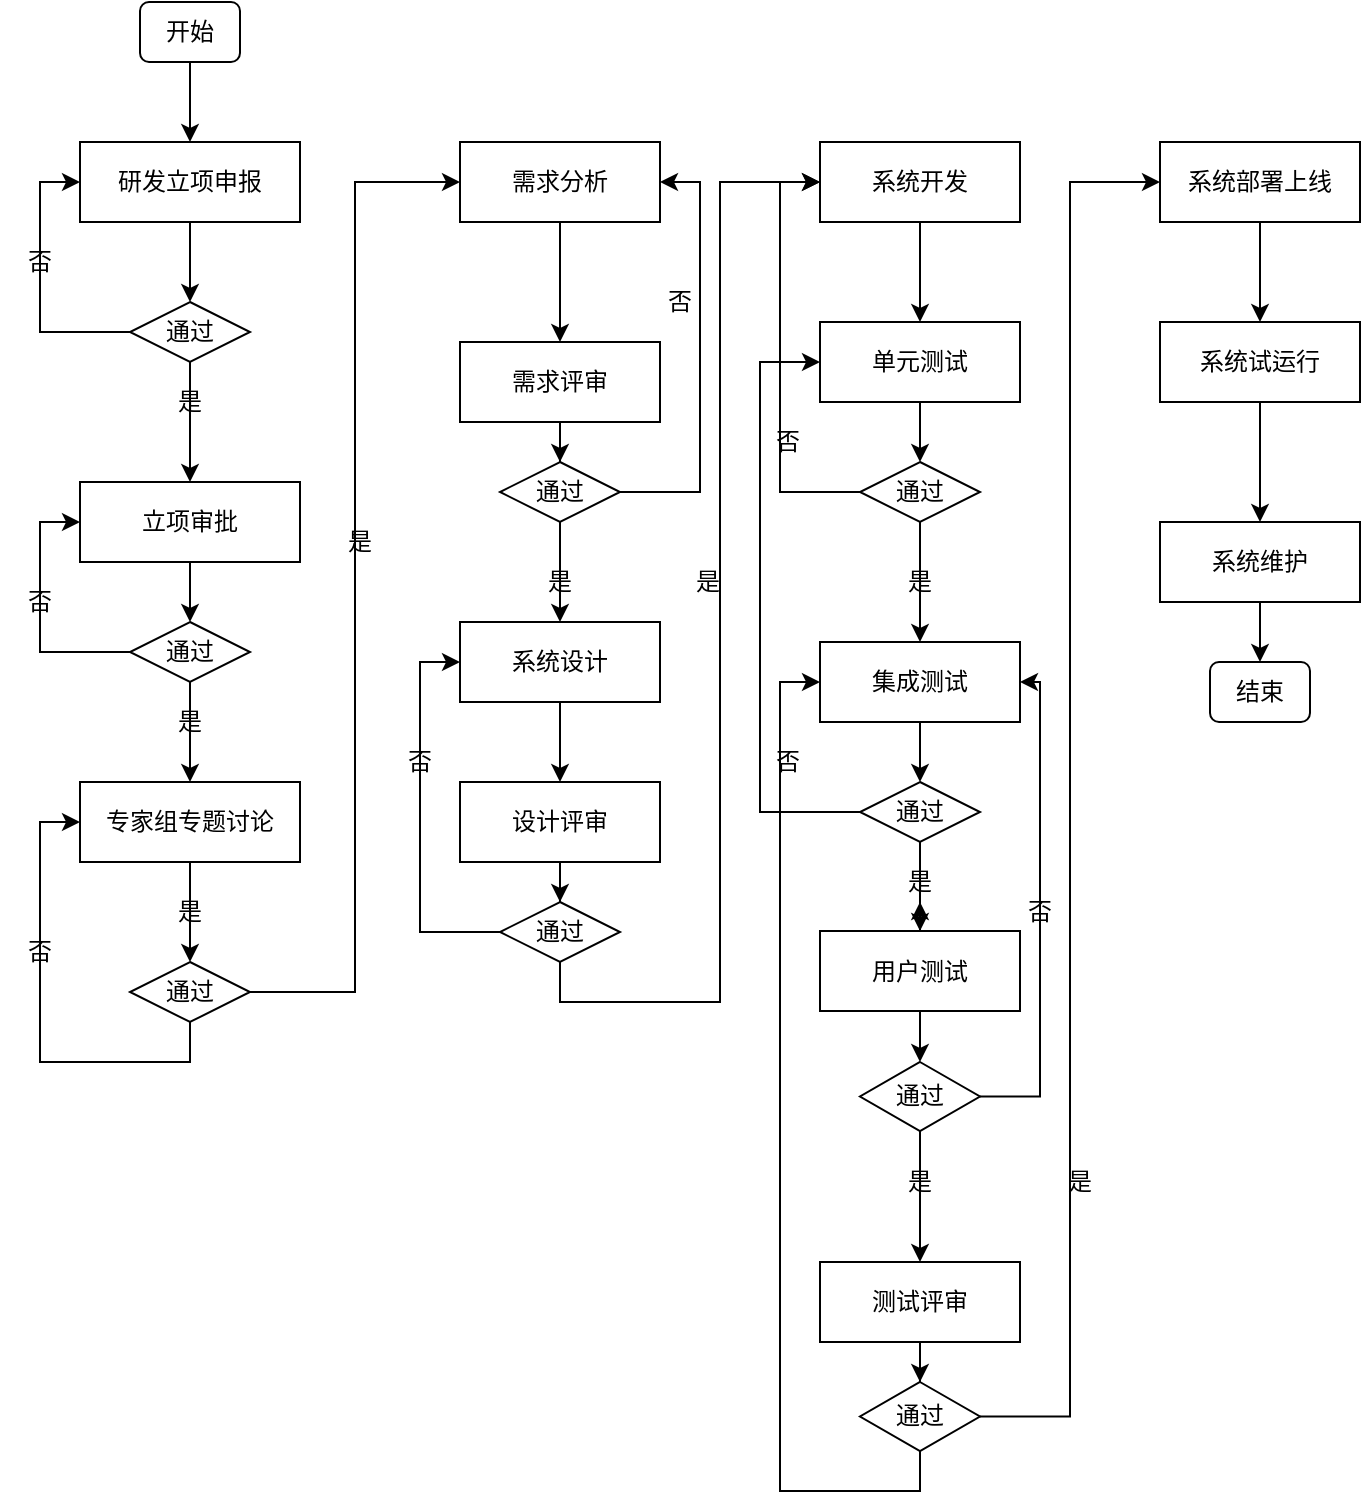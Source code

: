 <mxfile version="13.11.0" type="github"><diagram id="_vjVYpd9xVc92WUcGVZT" name="Page-1"><mxGraphModel dx="1182" dy="732" grid="1" gridSize="10" guides="1" tooltips="1" connect="1" arrows="1" fold="1" page="1" pageScale="1" pageWidth="827" pageHeight="1169" math="0" shadow="0"><root><mxCell id="0"/><mxCell id="1" parent="0"/><mxCell id="ZW1-L18LHJdF4zScmKe0-21" value="" style="edgeStyle=orthogonalEdgeStyle;rounded=0;orthogonalLoop=1;jettySize=auto;html=1;" edge="1" parent="1" source="ZW1-L18LHJdF4zScmKe0-1" target="ZW1-L18LHJdF4zScmKe0-3"><mxGeometry relative="1" as="geometry"/></mxCell><mxCell id="ZW1-L18LHJdF4zScmKe0-1" value="开始" style="rounded=1;whiteSpace=wrap;html=1;" vertex="1" parent="1"><mxGeometry x="70" y="130" width="50" height="30" as="geometry"/></mxCell><mxCell id="ZW1-L18LHJdF4zScmKe0-22" value="" style="edgeStyle=orthogonalEdgeStyle;rounded=0;orthogonalLoop=1;jettySize=auto;html=1;" edge="1" parent="1" source="ZW1-L18LHJdF4zScmKe0-3" target="ZW1-L18LHJdF4zScmKe0-19"><mxGeometry relative="1" as="geometry"/></mxCell><mxCell id="ZW1-L18LHJdF4zScmKe0-3" value="研发立项申报" style="rounded=0;whiteSpace=wrap;html=1;" vertex="1" parent="1"><mxGeometry x="40" y="200" width="110" height="40" as="geometry"/></mxCell><mxCell id="ZW1-L18LHJdF4zScmKe0-28" value="" style="edgeStyle=orthogonalEdgeStyle;rounded=0;orthogonalLoop=1;jettySize=auto;html=1;" edge="1" parent="1" source="ZW1-L18LHJdF4zScmKe0-4" target="ZW1-L18LHJdF4zScmKe0-27"><mxGeometry relative="1" as="geometry"><Array as="points"><mxPoint x="95" y="580"/><mxPoint x="95" y="580"/></Array></mxGeometry></mxCell><mxCell id="ZW1-L18LHJdF4zScmKe0-4" value="专家组专题讨论" style="rounded=0;whiteSpace=wrap;html=1;" vertex="1" parent="1"><mxGeometry x="40" y="520" width="110" height="40" as="geometry"/></mxCell><mxCell id="ZW1-L18LHJdF4zScmKe0-38" style="edgeStyle=orthogonalEdgeStyle;rounded=0;orthogonalLoop=1;jettySize=auto;html=1;entryX=0.5;entryY=0;entryDx=0;entryDy=0;" edge="1" parent="1" source="ZW1-L18LHJdF4zScmKe0-5" target="ZW1-L18LHJdF4zScmKe0-7"><mxGeometry relative="1" as="geometry"/></mxCell><mxCell id="ZW1-L18LHJdF4zScmKe0-5" value="需求分析" style="rounded=0;whiteSpace=wrap;html=1;" vertex="1" parent="1"><mxGeometry x="230" y="200" width="100" height="40" as="geometry"/></mxCell><mxCell id="ZW1-L18LHJdF4zScmKe0-25" value="" style="edgeStyle=orthogonalEdgeStyle;rounded=0;orthogonalLoop=1;jettySize=auto;html=1;" edge="1" parent="1" source="ZW1-L18LHJdF4zScmKe0-6" target="ZW1-L18LHJdF4zScmKe0-20"><mxGeometry relative="1" as="geometry"/></mxCell><mxCell id="ZW1-L18LHJdF4zScmKe0-6" value="立项审批" style="rounded=0;whiteSpace=wrap;html=1;" vertex="1" parent="1"><mxGeometry x="40" y="370" width="110" height="40" as="geometry"/></mxCell><mxCell id="ZW1-L18LHJdF4zScmKe0-41" value="" style="edgeStyle=orthogonalEdgeStyle;rounded=0;orthogonalLoop=1;jettySize=auto;html=1;" edge="1" parent="1" source="ZW1-L18LHJdF4zScmKe0-7" target="ZW1-L18LHJdF4zScmKe0-39"><mxGeometry relative="1" as="geometry"/></mxCell><mxCell id="ZW1-L18LHJdF4zScmKe0-7" value="需求评审" style="rounded=0;whiteSpace=wrap;html=1;" vertex="1" parent="1"><mxGeometry x="230" y="300" width="100" height="40" as="geometry"/></mxCell><mxCell id="ZW1-L18LHJdF4zScmKe0-44" value="" style="edgeStyle=orthogonalEdgeStyle;rounded=0;orthogonalLoop=1;jettySize=auto;html=1;" edge="1" parent="1" source="ZW1-L18LHJdF4zScmKe0-8" target="ZW1-L18LHJdF4zScmKe0-9"><mxGeometry relative="1" as="geometry"/></mxCell><mxCell id="ZW1-L18LHJdF4zScmKe0-8" value="系统设计" style="rounded=0;whiteSpace=wrap;html=1;" vertex="1" parent="1"><mxGeometry x="230" y="440" width="100" height="40" as="geometry"/></mxCell><mxCell id="ZW1-L18LHJdF4zScmKe0-46" value="" style="edgeStyle=orthogonalEdgeStyle;rounded=0;orthogonalLoop=1;jettySize=auto;html=1;" edge="1" parent="1" source="ZW1-L18LHJdF4zScmKe0-9" target="ZW1-L18LHJdF4zScmKe0-45"><mxGeometry relative="1" as="geometry"/></mxCell><mxCell id="ZW1-L18LHJdF4zScmKe0-9" value="设计评审" style="rounded=0;whiteSpace=wrap;html=1;" vertex="1" parent="1"><mxGeometry x="230" y="520" width="100" height="40" as="geometry"/></mxCell><mxCell id="ZW1-L18LHJdF4zScmKe0-53" value="" style="edgeStyle=orthogonalEdgeStyle;rounded=0;orthogonalLoop=1;jettySize=auto;html=1;" edge="1" parent="1" source="ZW1-L18LHJdF4zScmKe0-10" target="ZW1-L18LHJdF4zScmKe0-52"><mxGeometry relative="1" as="geometry"/></mxCell><mxCell id="ZW1-L18LHJdF4zScmKe0-10" value="集成测试" style="rounded=0;whiteSpace=wrap;html=1;" vertex="1" parent="1"><mxGeometry x="410" y="450" width="100" height="40" as="geometry"/></mxCell><mxCell id="ZW1-L18LHJdF4zScmKe0-50" value="" style="edgeStyle=orthogonalEdgeStyle;rounded=0;orthogonalLoop=1;jettySize=auto;html=1;" edge="1" parent="1" source="ZW1-L18LHJdF4zScmKe0-11" target="ZW1-L18LHJdF4zScmKe0-49"><mxGeometry relative="1" as="geometry"/></mxCell><mxCell id="ZW1-L18LHJdF4zScmKe0-11" value="单元测试" style="rounded=0;whiteSpace=wrap;html=1;" vertex="1" parent="1"><mxGeometry x="410" y="290" width="100" height="40" as="geometry"/></mxCell><mxCell id="ZW1-L18LHJdF4zScmKe0-48" value="" style="edgeStyle=orthogonalEdgeStyle;rounded=0;orthogonalLoop=1;jettySize=auto;html=1;" edge="1" parent="1" source="ZW1-L18LHJdF4zScmKe0-12" target="ZW1-L18LHJdF4zScmKe0-11"><mxGeometry relative="1" as="geometry"/></mxCell><mxCell id="ZW1-L18LHJdF4zScmKe0-12" value="系统开发" style="rounded=0;whiteSpace=wrap;html=1;" vertex="1" parent="1"><mxGeometry x="410" y="200" width="100" height="40" as="geometry"/></mxCell><mxCell id="ZW1-L18LHJdF4zScmKe0-56" value="" style="edgeStyle=orthogonalEdgeStyle;rounded=0;orthogonalLoop=1;jettySize=auto;html=1;" edge="1" parent="1" source="ZW1-L18LHJdF4zScmKe0-14" target="ZW1-L18LHJdF4zScmKe0-55"><mxGeometry relative="1" as="geometry"/></mxCell><mxCell id="ZW1-L18LHJdF4zScmKe0-60" value="" style="edgeStyle=orthogonalEdgeStyle;rounded=0;orthogonalLoop=1;jettySize=auto;html=1;" edge="1" parent="1" source="ZW1-L18LHJdF4zScmKe0-14" target="ZW1-L18LHJdF4zScmKe0-59"><mxGeometry relative="1" as="geometry"/></mxCell><mxCell id="ZW1-L18LHJdF4zScmKe0-14" value="用户测试" style="rounded=0;whiteSpace=wrap;html=1;" vertex="1" parent="1"><mxGeometry x="410" y="594.5" width="100" height="40" as="geometry"/></mxCell><mxCell id="ZW1-L18LHJdF4zScmKe0-63" value="" style="edgeStyle=orthogonalEdgeStyle;rounded=0;orthogonalLoop=1;jettySize=auto;html=1;" edge="1" parent="1" source="ZW1-L18LHJdF4zScmKe0-15" target="ZW1-L18LHJdF4zScmKe0-62"><mxGeometry relative="1" as="geometry"/></mxCell><mxCell id="ZW1-L18LHJdF4zScmKe0-15" value="测试评审" style="rounded=0;whiteSpace=wrap;html=1;" vertex="1" parent="1"><mxGeometry x="410" y="760" width="100" height="40" as="geometry"/></mxCell><mxCell id="ZW1-L18LHJdF4zScmKe0-66" value="" style="edgeStyle=orthogonalEdgeStyle;rounded=0;orthogonalLoop=1;jettySize=auto;html=1;" edge="1" parent="1" source="ZW1-L18LHJdF4zScmKe0-16" target="ZW1-L18LHJdF4zScmKe0-17"><mxGeometry relative="1" as="geometry"/></mxCell><mxCell id="ZW1-L18LHJdF4zScmKe0-16" value="系统部署上线" style="rounded=0;whiteSpace=wrap;html=1;" vertex="1" parent="1"><mxGeometry x="580" y="200" width="100" height="40" as="geometry"/></mxCell><mxCell id="ZW1-L18LHJdF4zScmKe0-67" value="" style="edgeStyle=orthogonalEdgeStyle;rounded=0;orthogonalLoop=1;jettySize=auto;html=1;" edge="1" parent="1" source="ZW1-L18LHJdF4zScmKe0-17" target="ZW1-L18LHJdF4zScmKe0-18"><mxGeometry relative="1" as="geometry"/></mxCell><mxCell id="ZW1-L18LHJdF4zScmKe0-17" value="系统试运行" style="rounded=0;whiteSpace=wrap;html=1;" vertex="1" parent="1"><mxGeometry x="580" y="290" width="100" height="40" as="geometry"/></mxCell><mxCell id="ZW1-L18LHJdF4zScmKe0-69" value="" style="edgeStyle=orthogonalEdgeStyle;rounded=0;orthogonalLoop=1;jettySize=auto;html=1;" edge="1" parent="1" source="ZW1-L18LHJdF4zScmKe0-18" target="ZW1-L18LHJdF4zScmKe0-68"><mxGeometry relative="1" as="geometry"/></mxCell><mxCell id="ZW1-L18LHJdF4zScmKe0-18" value="系统维护" style="rounded=0;whiteSpace=wrap;html=1;" vertex="1" parent="1"><mxGeometry x="580" y="390" width="100" height="40" as="geometry"/></mxCell><mxCell id="ZW1-L18LHJdF4zScmKe0-24" style="edgeStyle=orthogonalEdgeStyle;rounded=0;orthogonalLoop=1;jettySize=auto;html=1;entryX=0.5;entryY=0;entryDx=0;entryDy=0;" edge="1" parent="1" source="ZW1-L18LHJdF4zScmKe0-19" target="ZW1-L18LHJdF4zScmKe0-6"><mxGeometry relative="1" as="geometry"/></mxCell><mxCell id="ZW1-L18LHJdF4zScmKe0-73" style="edgeStyle=orthogonalEdgeStyle;rounded=0;orthogonalLoop=1;jettySize=auto;html=1;exitX=0;exitY=0.5;exitDx=0;exitDy=0;entryX=0;entryY=0.5;entryDx=0;entryDy=0;" edge="1" parent="1" source="ZW1-L18LHJdF4zScmKe0-19" target="ZW1-L18LHJdF4zScmKe0-3"><mxGeometry relative="1" as="geometry"/></mxCell><mxCell id="ZW1-L18LHJdF4zScmKe0-19" value="通过" style="rhombus;whiteSpace=wrap;html=1;" vertex="1" parent="1"><mxGeometry x="65" y="280" width="60" height="30" as="geometry"/></mxCell><mxCell id="ZW1-L18LHJdF4zScmKe0-26" value="" style="edgeStyle=orthogonalEdgeStyle;rounded=0;orthogonalLoop=1;jettySize=auto;html=1;" edge="1" parent="1" source="ZW1-L18LHJdF4zScmKe0-20" target="ZW1-L18LHJdF4zScmKe0-4"><mxGeometry relative="1" as="geometry"/></mxCell><mxCell id="ZW1-L18LHJdF4zScmKe0-74" style="edgeStyle=orthogonalEdgeStyle;rounded=0;orthogonalLoop=1;jettySize=auto;html=1;exitX=0;exitY=0.5;exitDx=0;exitDy=0;entryX=0;entryY=0.5;entryDx=0;entryDy=0;" edge="1" parent="1" source="ZW1-L18LHJdF4zScmKe0-20" target="ZW1-L18LHJdF4zScmKe0-6"><mxGeometry relative="1" as="geometry"/></mxCell><mxCell id="ZW1-L18LHJdF4zScmKe0-20" value="通过" style="rhombus;whiteSpace=wrap;html=1;" vertex="1" parent="1"><mxGeometry x="65" y="440" width="60" height="30" as="geometry"/></mxCell><mxCell id="ZW1-L18LHJdF4zScmKe0-35" style="edgeStyle=orthogonalEdgeStyle;rounded=0;orthogonalLoop=1;jettySize=auto;html=1;entryX=0;entryY=0.5;entryDx=0;entryDy=0;" edge="1" parent="1" source="ZW1-L18LHJdF4zScmKe0-27" target="ZW1-L18LHJdF4zScmKe0-5"><mxGeometry relative="1" as="geometry"><mxPoint x="110" y="690" as="targetPoint"/></mxGeometry></mxCell><mxCell id="ZW1-L18LHJdF4zScmKe0-75" style="edgeStyle=orthogonalEdgeStyle;rounded=0;orthogonalLoop=1;jettySize=auto;html=1;entryX=0;entryY=0.5;entryDx=0;entryDy=0;" edge="1" parent="1" source="ZW1-L18LHJdF4zScmKe0-27" target="ZW1-L18LHJdF4zScmKe0-4"><mxGeometry relative="1" as="geometry"><Array as="points"><mxPoint x="95" y="660"/><mxPoint x="20" y="660"/><mxPoint x="20" y="540"/></Array></mxGeometry></mxCell><mxCell id="ZW1-L18LHJdF4zScmKe0-27" value="通过" style="rhombus;whiteSpace=wrap;html=1;" vertex="1" parent="1"><mxGeometry x="65" y="610" width="60" height="30" as="geometry"/></mxCell><mxCell id="ZW1-L18LHJdF4zScmKe0-30" value="是" style="text;html=1;strokeColor=none;fillColor=none;align=center;verticalAlign=middle;whiteSpace=wrap;rounded=0;" vertex="1" parent="1"><mxGeometry x="75" y="320" width="40" height="20" as="geometry"/></mxCell><mxCell id="ZW1-L18LHJdF4zScmKe0-31" value="是" style="text;html=1;strokeColor=none;fillColor=none;align=center;verticalAlign=middle;whiteSpace=wrap;rounded=0;" vertex="1" parent="1"><mxGeometry x="75" y="480" width="40" height="20" as="geometry"/></mxCell><mxCell id="ZW1-L18LHJdF4zScmKe0-32" value="是" style="text;html=1;strokeColor=none;fillColor=none;align=center;verticalAlign=middle;whiteSpace=wrap;rounded=0;" vertex="1" parent="1"><mxGeometry x="75" y="574.5" width="40" height="20" as="geometry"/></mxCell><mxCell id="ZW1-L18LHJdF4zScmKe0-36" value="是" style="text;html=1;strokeColor=none;fillColor=none;align=center;verticalAlign=middle;whiteSpace=wrap;rounded=0;" vertex="1" parent="1"><mxGeometry x="160" y="390" width="40" height="20" as="geometry"/></mxCell><mxCell id="ZW1-L18LHJdF4zScmKe0-42" value="" style="edgeStyle=orthogonalEdgeStyle;rounded=0;orthogonalLoop=1;jettySize=auto;html=1;" edge="1" parent="1" source="ZW1-L18LHJdF4zScmKe0-39" target="ZW1-L18LHJdF4zScmKe0-8"><mxGeometry relative="1" as="geometry"/></mxCell><mxCell id="ZW1-L18LHJdF4zScmKe0-78" style="edgeStyle=orthogonalEdgeStyle;rounded=0;orthogonalLoop=1;jettySize=auto;html=1;exitX=1;exitY=0.5;exitDx=0;exitDy=0;entryX=1;entryY=0.5;entryDx=0;entryDy=0;" edge="1" parent="1" source="ZW1-L18LHJdF4zScmKe0-39" target="ZW1-L18LHJdF4zScmKe0-5"><mxGeometry relative="1" as="geometry"><Array as="points"><mxPoint x="350" y="375"/><mxPoint x="350" y="220"/></Array></mxGeometry></mxCell><mxCell id="ZW1-L18LHJdF4zScmKe0-39" value="通过" style="rhombus;whiteSpace=wrap;html=1;" vertex="1" parent="1"><mxGeometry x="250" y="360" width="60" height="30" as="geometry"/></mxCell><mxCell id="ZW1-L18LHJdF4zScmKe0-43" value="是" style="text;html=1;strokeColor=none;fillColor=none;align=center;verticalAlign=middle;whiteSpace=wrap;rounded=0;" vertex="1" parent="1"><mxGeometry x="260" y="410" width="40" height="20" as="geometry"/></mxCell><mxCell id="ZW1-L18LHJdF4zScmKe0-47" style="edgeStyle=orthogonalEdgeStyle;rounded=0;orthogonalLoop=1;jettySize=auto;html=1;exitX=0.5;exitY=1;exitDx=0;exitDy=0;entryX=0;entryY=0.5;entryDx=0;entryDy=0;" edge="1" parent="1" source="ZW1-L18LHJdF4zScmKe0-45" target="ZW1-L18LHJdF4zScmKe0-12"><mxGeometry relative="1" as="geometry"/></mxCell><mxCell id="ZW1-L18LHJdF4zScmKe0-77" style="edgeStyle=orthogonalEdgeStyle;rounded=0;orthogonalLoop=1;jettySize=auto;html=1;exitX=0;exitY=0.5;exitDx=0;exitDy=0;entryX=0;entryY=0.5;entryDx=0;entryDy=0;" edge="1" parent="1" source="ZW1-L18LHJdF4zScmKe0-45" target="ZW1-L18LHJdF4zScmKe0-8"><mxGeometry relative="1" as="geometry"/></mxCell><mxCell id="ZW1-L18LHJdF4zScmKe0-45" value="通过" style="rhombus;whiteSpace=wrap;html=1;" vertex="1" parent="1"><mxGeometry x="250" y="580" width="60" height="30" as="geometry"/></mxCell><mxCell id="ZW1-L18LHJdF4zScmKe0-51" value="" style="edgeStyle=orthogonalEdgeStyle;rounded=0;orthogonalLoop=1;jettySize=auto;html=1;" edge="1" parent="1" source="ZW1-L18LHJdF4zScmKe0-49" target="ZW1-L18LHJdF4zScmKe0-10"><mxGeometry relative="1" as="geometry"/></mxCell><mxCell id="ZW1-L18LHJdF4zScmKe0-89" style="edgeStyle=orthogonalEdgeStyle;rounded=0;orthogonalLoop=1;jettySize=auto;html=1;exitX=0;exitY=0.5;exitDx=0;exitDy=0;entryX=0;entryY=0.5;entryDx=0;entryDy=0;" edge="1" parent="1" source="ZW1-L18LHJdF4zScmKe0-49" target="ZW1-L18LHJdF4zScmKe0-12"><mxGeometry relative="1" as="geometry"><mxPoint x="400" y="280" as="targetPoint"/></mxGeometry></mxCell><mxCell id="ZW1-L18LHJdF4zScmKe0-49" value="通过" style="rhombus;whiteSpace=wrap;html=1;" vertex="1" parent="1"><mxGeometry x="430" y="360" width="60" height="30" as="geometry"/></mxCell><mxCell id="ZW1-L18LHJdF4zScmKe0-54" value="" style="edgeStyle=orthogonalEdgeStyle;rounded=0;orthogonalLoop=1;jettySize=auto;html=1;" edge="1" parent="1" source="ZW1-L18LHJdF4zScmKe0-52" target="ZW1-L18LHJdF4zScmKe0-14"><mxGeometry relative="1" as="geometry"/></mxCell><mxCell id="ZW1-L18LHJdF4zScmKe0-94" style="edgeStyle=orthogonalEdgeStyle;rounded=0;orthogonalLoop=1;jettySize=auto;html=1;entryX=0;entryY=0.5;entryDx=0;entryDy=0;" edge="1" parent="1" source="ZW1-L18LHJdF4zScmKe0-52" target="ZW1-L18LHJdF4zScmKe0-11"><mxGeometry relative="1" as="geometry"><mxPoint x="400" y="450" as="targetPoint"/><Array as="points"><mxPoint x="380" y="535"/><mxPoint x="380" y="310"/></Array></mxGeometry></mxCell><mxCell id="ZW1-L18LHJdF4zScmKe0-52" value="通过" style="rhombus;whiteSpace=wrap;html=1;" vertex="1" parent="1"><mxGeometry x="430" y="520" width="60" height="30" as="geometry"/></mxCell><mxCell id="ZW1-L18LHJdF4zScmKe0-57" value="" style="edgeStyle=orthogonalEdgeStyle;rounded=0;orthogonalLoop=1;jettySize=auto;html=1;" edge="1" parent="1" source="ZW1-L18LHJdF4zScmKe0-55" target="ZW1-L18LHJdF4zScmKe0-15"><mxGeometry relative="1" as="geometry"/></mxCell><mxCell id="ZW1-L18LHJdF4zScmKe0-96" style="edgeStyle=orthogonalEdgeStyle;rounded=0;orthogonalLoop=1;jettySize=auto;html=1;exitX=1;exitY=0.5;exitDx=0;exitDy=0;entryX=1;entryY=0.5;entryDx=0;entryDy=0;" edge="1" parent="1" source="ZW1-L18LHJdF4zScmKe0-55" target="ZW1-L18LHJdF4zScmKe0-10"><mxGeometry relative="1" as="geometry"><Array as="points"><mxPoint x="520" y="677"/><mxPoint x="520" y="470"/></Array></mxGeometry></mxCell><mxCell id="ZW1-L18LHJdF4zScmKe0-55" value="通过" style="rhombus;whiteSpace=wrap;html=1;" vertex="1" parent="1"><mxGeometry x="430" y="660" width="60" height="34.5" as="geometry"/></mxCell><mxCell id="ZW1-L18LHJdF4zScmKe0-58" value="是" style="text;html=1;strokeColor=none;fillColor=none;align=center;verticalAlign=middle;whiteSpace=wrap;rounded=0;" vertex="1" parent="1"><mxGeometry x="440" y="410" width="40" height="20" as="geometry"/></mxCell><mxCell id="ZW1-L18LHJdF4zScmKe0-59" value="是" style="text;html=1;strokeColor=none;fillColor=none;align=center;verticalAlign=middle;whiteSpace=wrap;rounded=0;" vertex="1" parent="1"><mxGeometry x="440" y="560" width="40" height="20" as="geometry"/></mxCell><mxCell id="ZW1-L18LHJdF4zScmKe0-61" value="是" style="text;html=1;strokeColor=none;fillColor=none;align=center;verticalAlign=middle;whiteSpace=wrap;rounded=0;" vertex="1" parent="1"><mxGeometry x="440" y="710" width="40" height="20" as="geometry"/></mxCell><mxCell id="ZW1-L18LHJdF4zScmKe0-65" style="edgeStyle=orthogonalEdgeStyle;rounded=0;orthogonalLoop=1;jettySize=auto;html=1;exitX=1;exitY=0.5;exitDx=0;exitDy=0;entryX=0;entryY=0.5;entryDx=0;entryDy=0;" edge="1" parent="1" source="ZW1-L18LHJdF4zScmKe0-62" target="ZW1-L18LHJdF4zScmKe0-16"><mxGeometry relative="1" as="geometry"/></mxCell><mxCell id="ZW1-L18LHJdF4zScmKe0-101" style="edgeStyle=orthogonalEdgeStyle;rounded=0;orthogonalLoop=1;jettySize=auto;html=1;exitX=0.5;exitY=1;exitDx=0;exitDy=0;entryX=0;entryY=0.5;entryDx=0;entryDy=0;" edge="1" parent="1" source="ZW1-L18LHJdF4zScmKe0-62" target="ZW1-L18LHJdF4zScmKe0-10"><mxGeometry relative="1" as="geometry"/></mxCell><mxCell id="ZW1-L18LHJdF4zScmKe0-62" value="通过" style="rhombus;whiteSpace=wrap;html=1;" vertex="1" parent="1"><mxGeometry x="430" y="820" width="60" height="34.5" as="geometry"/></mxCell><mxCell id="ZW1-L18LHJdF4zScmKe0-68" value="结束" style="rounded=1;whiteSpace=wrap;html=1;" vertex="1" parent="1"><mxGeometry x="605" y="460" width="50" height="30" as="geometry"/></mxCell><mxCell id="ZW1-L18LHJdF4zScmKe0-71" value="是" style="text;html=1;strokeColor=none;fillColor=none;align=center;verticalAlign=middle;whiteSpace=wrap;rounded=0;" vertex="1" parent="1"><mxGeometry x="520" y="710" width="40" height="20" as="geometry"/></mxCell><mxCell id="ZW1-L18LHJdF4zScmKe0-79" value="否" style="text;html=1;strokeColor=none;fillColor=none;align=center;verticalAlign=middle;whiteSpace=wrap;rounded=0;" vertex="1" parent="1"><mxGeometry y="250" width="40" height="20" as="geometry"/></mxCell><mxCell id="ZW1-L18LHJdF4zScmKe0-81" value="否" style="text;html=1;strokeColor=none;fillColor=none;align=center;verticalAlign=middle;whiteSpace=wrap;rounded=0;" vertex="1" parent="1"><mxGeometry y="420" width="40" height="20" as="geometry"/></mxCell><mxCell id="ZW1-L18LHJdF4zScmKe0-83" value="否" style="text;html=1;strokeColor=none;fillColor=none;align=center;verticalAlign=middle;whiteSpace=wrap;rounded=0;" vertex="1" parent="1"><mxGeometry y="594.5" width="40" height="20" as="geometry"/></mxCell><mxCell id="ZW1-L18LHJdF4zScmKe0-85" value="否" style="text;html=1;strokeColor=none;fillColor=none;align=center;verticalAlign=middle;whiteSpace=wrap;rounded=0;" vertex="1" parent="1"><mxGeometry x="320" y="270" width="40" height="20" as="geometry"/></mxCell><mxCell id="ZW1-L18LHJdF4zScmKe0-87" value="否" style="text;html=1;strokeColor=none;fillColor=none;align=center;verticalAlign=middle;whiteSpace=wrap;rounded=0;" vertex="1" parent="1"><mxGeometry x="190" y="500" width="40" height="20" as="geometry"/></mxCell><mxCell id="ZW1-L18LHJdF4zScmKe0-88" value="是" style="text;html=1;strokeColor=none;fillColor=none;align=center;verticalAlign=middle;whiteSpace=wrap;rounded=0;" vertex="1" parent="1"><mxGeometry x="334" y="410" width="40" height="20" as="geometry"/></mxCell><mxCell id="ZW1-L18LHJdF4zScmKe0-91" value="否" style="text;html=1;strokeColor=none;fillColor=none;align=center;verticalAlign=middle;whiteSpace=wrap;rounded=0;" vertex="1" parent="1"><mxGeometry x="374" y="340" width="40" height="20" as="geometry"/></mxCell><mxCell id="ZW1-L18LHJdF4zScmKe0-95" value="否" style="text;html=1;strokeColor=none;fillColor=none;align=center;verticalAlign=middle;whiteSpace=wrap;rounded=0;" vertex="1" parent="1"><mxGeometry x="374" y="500" width="40" height="20" as="geometry"/></mxCell><mxCell id="ZW1-L18LHJdF4zScmKe0-97" value="否" style="text;html=1;strokeColor=none;fillColor=none;align=center;verticalAlign=middle;whiteSpace=wrap;rounded=0;" vertex="1" parent="1"><mxGeometry x="500" y="575" width="40" height="20" as="geometry"/></mxCell></root></mxGraphModel></diagram></mxfile>
